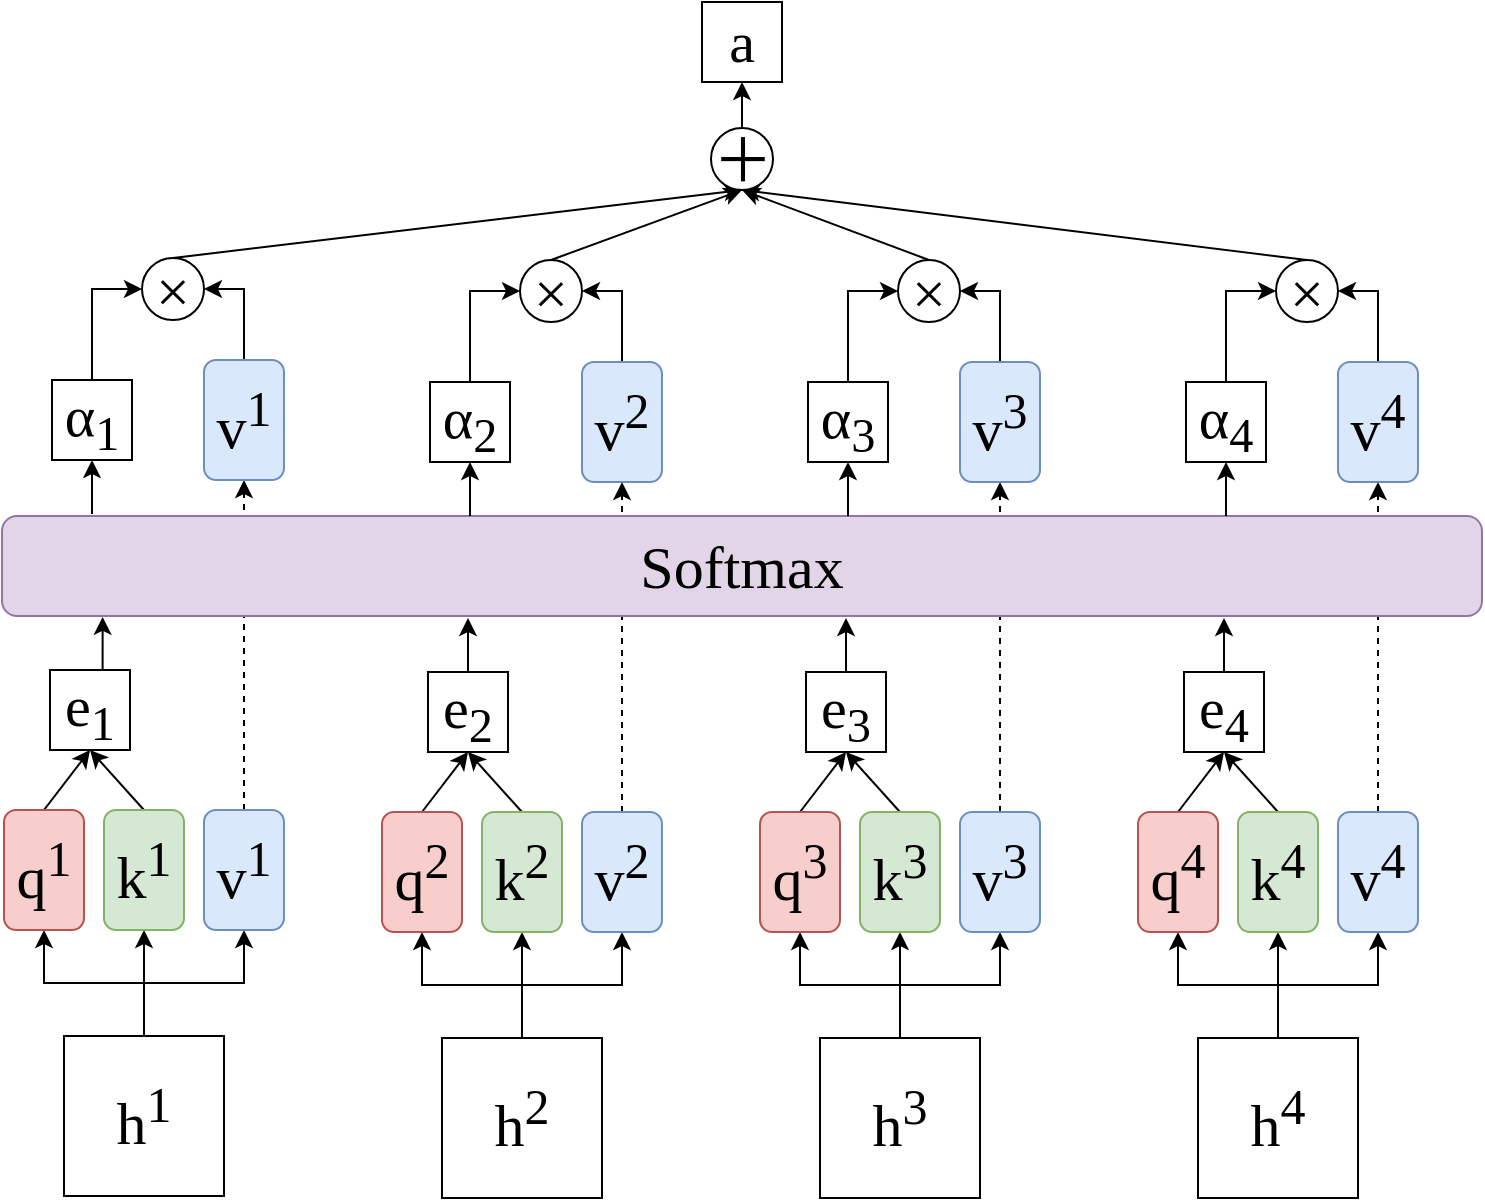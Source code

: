<mxfile version="21.2.9" type="github">
  <diagram name="注意力机制结构图" id="oS4Mo0C8fQ5ceyze22jR">
    <mxGraphModel dx="888" dy="3790" grid="1" gridSize="10" guides="1" tooltips="1" connect="1" arrows="1" fold="1" page="1" pageScale="1" pageWidth="1654" pageHeight="2336" math="0" shadow="0">
      <root>
        <mxCell id="0" />
        <mxCell id="1" parent="0" />
        <mxCell id="vMcsBfLrYza9z5Sdprtl-98" style="edgeStyle=orthogonalEdgeStyle;rounded=0;orthogonalLoop=1;jettySize=auto;html=1;exitX=0;exitY=0.5;exitDx=0;exitDy=0;entryX=1;entryY=0.5;entryDx=0;entryDy=0;dashed=1;" edge="1" parent="1" source="vMcsBfLrYza9z5Sdprtl-79" target="vMcsBfLrYza9z5Sdprtl-84">
          <mxGeometry relative="1" as="geometry" />
        </mxCell>
        <mxCell id="vMcsBfLrYza9z5Sdprtl-97" style="edgeStyle=orthogonalEdgeStyle;rounded=0;orthogonalLoop=1;jettySize=auto;html=1;exitX=0;exitY=0.5;exitDx=0;exitDy=0;entryX=1;entryY=0.5;entryDx=0;entryDy=0;dashed=1;" edge="1" parent="1" source="vMcsBfLrYza9z5Sdprtl-62" target="vMcsBfLrYza9z5Sdprtl-67">
          <mxGeometry relative="1" as="geometry" />
        </mxCell>
        <mxCell id="vMcsBfLrYza9z5Sdprtl-96" style="edgeStyle=orthogonalEdgeStyle;rounded=0;orthogonalLoop=1;jettySize=auto;html=1;exitX=0;exitY=0.5;exitDx=0;exitDy=0;entryX=1;entryY=0.5;entryDx=0;entryDy=0;dashed=1;" edge="1" parent="1" source="vMcsBfLrYza9z5Sdprtl-45" target="vMcsBfLrYza9z5Sdprtl-50">
          <mxGeometry relative="1" as="geometry" />
        </mxCell>
        <mxCell id="vMcsBfLrYza9z5Sdprtl-18" style="edgeStyle=orthogonalEdgeStyle;rounded=0;orthogonalLoop=1;jettySize=auto;html=1;exitX=0.5;exitY=0;exitDx=0;exitDy=0;entryX=1;entryY=0.5;entryDx=0;entryDy=0;" edge="1" parent="1" source="vMcsBfLrYza9z5Sdprtl-1" target="vMcsBfLrYza9z5Sdprtl-5">
          <mxGeometry relative="1" as="geometry" />
        </mxCell>
        <mxCell id="vMcsBfLrYza9z5Sdprtl-19" style="edgeStyle=orthogonalEdgeStyle;rounded=0;orthogonalLoop=1;jettySize=auto;html=1;exitX=0.5;exitY=0;exitDx=0;exitDy=0;entryX=1;entryY=0.5;entryDx=0;entryDy=0;" edge="1" parent="1" source="vMcsBfLrYza9z5Sdprtl-1" target="vMcsBfLrYza9z5Sdprtl-7">
          <mxGeometry relative="1" as="geometry" />
        </mxCell>
        <mxCell id="vMcsBfLrYza9z5Sdprtl-20" style="edgeStyle=orthogonalEdgeStyle;rounded=0;orthogonalLoop=1;jettySize=auto;html=1;exitX=0.5;exitY=0;exitDx=0;exitDy=0;entryX=1;entryY=0.5;entryDx=0;entryDy=0;" edge="1" parent="1" source="vMcsBfLrYza9z5Sdprtl-1" target="vMcsBfLrYza9z5Sdprtl-8">
          <mxGeometry relative="1" as="geometry" />
        </mxCell>
        <mxCell id="vMcsBfLrYza9z5Sdprtl-1" value="&lt;font style=&quot;font-size: 30px;&quot; face=&quot;Times New Roman&quot;&gt;h&lt;sup&gt;1&lt;/sup&gt;&lt;/font&gt;" style="whiteSpace=wrap;html=1;aspect=fixed;" vertex="1" parent="1">
          <mxGeometry x="91" y="328" width="80" height="80" as="geometry" />
        </mxCell>
        <mxCell id="vMcsBfLrYza9z5Sdprtl-23" style="rounded=0;orthogonalLoop=1;jettySize=auto;html=1;exitX=0;exitY=0.5;exitDx=0;exitDy=0;entryX=0.5;entryY=1;entryDx=0;entryDy=0;" edge="1" parent="1" source="vMcsBfLrYza9z5Sdprtl-5" target="vMcsBfLrYza9z5Sdprtl-28">
          <mxGeometry relative="1" as="geometry">
            <mxPoint x="104" y="185" as="targetPoint" />
          </mxGeometry>
        </mxCell>
        <mxCell id="vMcsBfLrYza9z5Sdprtl-5" value="&lt;font style=&quot;font-size: 30px;&quot; face=&quot;Times New Roman&quot;&gt;q&lt;sup&gt;1&lt;/sup&gt;&lt;/font&gt;" style="rounded=1;whiteSpace=wrap;html=1;direction=south;fillColor=#f8cecc;strokeColor=#b85450;" vertex="1" parent="1">
          <mxGeometry x="61" y="215" width="40" height="60" as="geometry" />
        </mxCell>
        <mxCell id="vMcsBfLrYza9z5Sdprtl-24" style="rounded=0;orthogonalLoop=1;jettySize=auto;html=1;exitX=0;exitY=0.5;exitDx=0;exitDy=0;entryX=0.5;entryY=1;entryDx=0;entryDy=0;" edge="1" parent="1" source="vMcsBfLrYza9z5Sdprtl-7" target="vMcsBfLrYza9z5Sdprtl-28">
          <mxGeometry relative="1" as="geometry">
            <mxPoint x="104" y="185" as="targetPoint" />
          </mxGeometry>
        </mxCell>
        <mxCell id="vMcsBfLrYza9z5Sdprtl-7" value="&lt;font style=&quot;font-size: 30px;&quot; face=&quot;Times New Roman&quot;&gt;k&lt;sup&gt;1&lt;/sup&gt;&lt;/font&gt;" style="rounded=1;whiteSpace=wrap;html=1;direction=south;fillColor=#d5e8d4;strokeColor=#82b366;" vertex="1" parent="1">
          <mxGeometry x="111" y="215" width="40" height="60" as="geometry" />
        </mxCell>
        <mxCell id="vMcsBfLrYza9z5Sdprtl-95" style="edgeStyle=orthogonalEdgeStyle;rounded=0;orthogonalLoop=1;jettySize=auto;html=1;exitX=0;exitY=0.5;exitDx=0;exitDy=0;entryX=1;entryY=0.5;entryDx=0;entryDy=0;dashed=1;" edge="1" parent="1" source="vMcsBfLrYza9z5Sdprtl-8" target="vMcsBfLrYza9z5Sdprtl-31">
          <mxGeometry relative="1" as="geometry" />
        </mxCell>
        <mxCell id="vMcsBfLrYza9z5Sdprtl-8" value="&lt;font style=&quot;font-size: 30px;&quot; face=&quot;Times New Roman&quot;&gt;v&lt;sup&gt;1&lt;/sup&gt;&lt;/font&gt;" style="rounded=1;whiteSpace=wrap;html=1;direction=south;fillColor=#dae8fc;strokeColor=#6c8ebf;" vertex="1" parent="1">
          <mxGeometry x="161" y="215" width="40" height="60" as="geometry" />
        </mxCell>
        <mxCell id="vMcsBfLrYza9z5Sdprtl-89" style="rounded=0;orthogonalLoop=1;jettySize=auto;html=1;exitX=0.5;exitY=0;exitDx=0;exitDy=0;entryX=0.5;entryY=1;entryDx=0;entryDy=0;" edge="1" parent="1" source="vMcsBfLrYza9z5Sdprtl-27" target="vMcsBfLrYza9z5Sdprtl-88">
          <mxGeometry relative="1" as="geometry" />
        </mxCell>
        <mxCell id="vMcsBfLrYza9z5Sdprtl-27" value="&lt;font style=&quot;font-size: 30px;&quot; face=&quot;Times New Roman&quot;&gt;×&lt;/font&gt;" style="ellipse;whiteSpace=wrap;html=1;aspect=fixed;" vertex="1" parent="1">
          <mxGeometry x="130" y="-61" width="31" height="31" as="geometry" />
        </mxCell>
        <mxCell id="vMcsBfLrYza9z5Sdprtl-33" style="edgeStyle=orthogonalEdgeStyle;rounded=0;orthogonalLoop=1;jettySize=auto;html=1;exitX=0.5;exitY=0;exitDx=0;exitDy=0;entryX=0.068;entryY=1.009;entryDx=0;entryDy=0;entryPerimeter=0;" edge="1" parent="1" source="vMcsBfLrYza9z5Sdprtl-28" target="vMcsBfLrYza9z5Sdprtl-29">
          <mxGeometry relative="1" as="geometry" />
        </mxCell>
        <mxCell id="vMcsBfLrYza9z5Sdprtl-28" value="&lt;font face=&quot;Times New Roman&quot;&gt;&lt;span style=&quot;font-size: 29px;&quot;&gt;e&lt;sub&gt;1&lt;/sub&gt;&lt;/span&gt;&lt;/font&gt;" style="whiteSpace=wrap;html=1;aspect=fixed;" vertex="1" parent="1">
          <mxGeometry x="84" y="145" width="40" height="40" as="geometry" />
        </mxCell>
        <mxCell id="vMcsBfLrYza9z5Sdprtl-29" value="&lt;font style=&quot;font-size: 30px;&quot; face=&quot;Times New Roman&quot;&gt;Softmax&lt;/font&gt;" style="rounded=1;whiteSpace=wrap;html=1;fillColor=#e1d5e7;strokeColor=#9673a6;" vertex="1" parent="1">
          <mxGeometry x="60" y="68" width="740" height="50" as="geometry" />
        </mxCell>
        <mxCell id="vMcsBfLrYza9z5Sdprtl-35" style="edgeStyle=orthogonalEdgeStyle;rounded=0;orthogonalLoop=1;jettySize=auto;html=1;exitX=0;exitY=0.5;exitDx=0;exitDy=0;entryX=1;entryY=0.5;entryDx=0;entryDy=0;" edge="1" parent="1" source="vMcsBfLrYza9z5Sdprtl-31" target="vMcsBfLrYza9z5Sdprtl-27">
          <mxGeometry relative="1" as="geometry" />
        </mxCell>
        <mxCell id="vMcsBfLrYza9z5Sdprtl-31" value="&lt;font style=&quot;font-size: 30px;&quot; face=&quot;Times New Roman&quot;&gt;v&lt;sup&gt;1&lt;/sup&gt;&lt;/font&gt;" style="rounded=1;whiteSpace=wrap;html=1;direction=south;fillColor=#dae8fc;strokeColor=#6c8ebf;" vertex="1" parent="1">
          <mxGeometry x="161" y="-10" width="40" height="60" as="geometry" />
        </mxCell>
        <mxCell id="vMcsBfLrYza9z5Sdprtl-34" style="edgeStyle=orthogonalEdgeStyle;rounded=0;orthogonalLoop=1;jettySize=auto;html=1;exitX=0.5;exitY=0;exitDx=0;exitDy=0;entryX=0;entryY=0.5;entryDx=0;entryDy=0;" edge="1" parent="1" source="vMcsBfLrYza9z5Sdprtl-32" target="vMcsBfLrYza9z5Sdprtl-27">
          <mxGeometry relative="1" as="geometry" />
        </mxCell>
        <mxCell id="vMcsBfLrYza9z5Sdprtl-32" value="&lt;font face=&quot;Times New Roman&quot;&gt;&lt;span style=&quot;font-size: 29px;&quot;&gt;α&lt;sub&gt;1&lt;/sub&gt;&lt;/span&gt;&lt;/font&gt;" style="whiteSpace=wrap;html=1;aspect=fixed;" vertex="1" parent="1">
          <mxGeometry x="85" width="40" height="40" as="geometry" />
        </mxCell>
        <mxCell id="vMcsBfLrYza9z5Sdprtl-36" style="edgeStyle=orthogonalEdgeStyle;rounded=0;orthogonalLoop=1;jettySize=auto;html=1;exitX=0.5;exitY=0;exitDx=0;exitDy=0;entryX=0.5;entryY=1;entryDx=0;entryDy=0;" edge="1" parent="1" target="vMcsBfLrYza9z5Sdprtl-32">
          <mxGeometry relative="1" as="geometry">
            <mxPoint x="105" y="67" as="sourcePoint" />
            <mxPoint x="104" y="37" as="targetPoint" />
          </mxGeometry>
        </mxCell>
        <mxCell id="vMcsBfLrYza9z5Sdprtl-37" style="edgeStyle=orthogonalEdgeStyle;rounded=0;orthogonalLoop=1;jettySize=auto;html=1;exitX=0.5;exitY=0;exitDx=0;exitDy=0;entryX=1;entryY=0.5;entryDx=0;entryDy=0;" edge="1" parent="1" source="vMcsBfLrYza9z5Sdprtl-40" target="vMcsBfLrYza9z5Sdprtl-42">
          <mxGeometry relative="1" as="geometry" />
        </mxCell>
        <mxCell id="vMcsBfLrYza9z5Sdprtl-38" style="edgeStyle=orthogonalEdgeStyle;rounded=0;orthogonalLoop=1;jettySize=auto;html=1;exitX=0.5;exitY=0;exitDx=0;exitDy=0;entryX=1;entryY=0.5;entryDx=0;entryDy=0;" edge="1" parent="1" source="vMcsBfLrYza9z5Sdprtl-40" target="vMcsBfLrYza9z5Sdprtl-44">
          <mxGeometry relative="1" as="geometry" />
        </mxCell>
        <mxCell id="vMcsBfLrYza9z5Sdprtl-39" style="edgeStyle=orthogonalEdgeStyle;rounded=0;orthogonalLoop=1;jettySize=auto;html=1;exitX=0.5;exitY=0;exitDx=0;exitDy=0;entryX=1;entryY=0.5;entryDx=0;entryDy=0;" edge="1" parent="1" source="vMcsBfLrYza9z5Sdprtl-40" target="vMcsBfLrYza9z5Sdprtl-45">
          <mxGeometry relative="1" as="geometry" />
        </mxCell>
        <mxCell id="vMcsBfLrYza9z5Sdprtl-40" value="&lt;font style=&quot;font-size: 30px;&quot; face=&quot;Times New Roman&quot;&gt;h&lt;sup&gt;2&lt;/sup&gt;&lt;/font&gt;" style="whiteSpace=wrap;html=1;aspect=fixed;" vertex="1" parent="1">
          <mxGeometry x="280" y="329" width="80" height="80" as="geometry" />
        </mxCell>
        <mxCell id="vMcsBfLrYza9z5Sdprtl-41" style="rounded=0;orthogonalLoop=1;jettySize=auto;html=1;exitX=0;exitY=0.5;exitDx=0;exitDy=0;entryX=0.5;entryY=1;entryDx=0;entryDy=0;" edge="1" parent="1" source="vMcsBfLrYza9z5Sdprtl-42" target="vMcsBfLrYza9z5Sdprtl-48">
          <mxGeometry relative="1" as="geometry">
            <mxPoint x="293" y="186" as="targetPoint" />
          </mxGeometry>
        </mxCell>
        <mxCell id="vMcsBfLrYza9z5Sdprtl-42" value="&lt;font style=&quot;font-size: 30px;&quot; face=&quot;Times New Roman&quot;&gt;q&lt;sup&gt;2&lt;/sup&gt;&lt;/font&gt;" style="rounded=1;whiteSpace=wrap;html=1;direction=south;fillColor=#f8cecc;strokeColor=#b85450;" vertex="1" parent="1">
          <mxGeometry x="250" y="216" width="40" height="60" as="geometry" />
        </mxCell>
        <mxCell id="vMcsBfLrYza9z5Sdprtl-43" style="rounded=0;orthogonalLoop=1;jettySize=auto;html=1;exitX=0;exitY=0.5;exitDx=0;exitDy=0;entryX=0.5;entryY=1;entryDx=0;entryDy=0;" edge="1" parent="1" source="vMcsBfLrYza9z5Sdprtl-44" target="vMcsBfLrYza9z5Sdprtl-48">
          <mxGeometry relative="1" as="geometry">
            <mxPoint x="293" y="186" as="targetPoint" />
          </mxGeometry>
        </mxCell>
        <mxCell id="vMcsBfLrYza9z5Sdprtl-44" value="&lt;font style=&quot;font-size: 30px;&quot; face=&quot;Times New Roman&quot;&gt;k&lt;sup&gt;2&lt;/sup&gt;&lt;/font&gt;" style="rounded=1;whiteSpace=wrap;html=1;direction=south;fillColor=#d5e8d4;strokeColor=#82b366;" vertex="1" parent="1">
          <mxGeometry x="300" y="216" width="40" height="60" as="geometry" />
        </mxCell>
        <mxCell id="vMcsBfLrYza9z5Sdprtl-45" value="&lt;font style=&quot;font-size: 30px;&quot; face=&quot;Times New Roman&quot;&gt;v&lt;sup&gt;2&lt;/sup&gt;&lt;/font&gt;" style="rounded=1;whiteSpace=wrap;html=1;direction=south;fillColor=#dae8fc;strokeColor=#6c8ebf;" vertex="1" parent="1">
          <mxGeometry x="350" y="216" width="40" height="60" as="geometry" />
        </mxCell>
        <mxCell id="vMcsBfLrYza9z5Sdprtl-90" style="rounded=0;orthogonalLoop=1;jettySize=auto;html=1;exitX=0.5;exitY=0;exitDx=0;exitDy=0;entryX=0.5;entryY=1;entryDx=0;entryDy=0;" edge="1" parent="1" source="vMcsBfLrYza9z5Sdprtl-46" target="vMcsBfLrYza9z5Sdprtl-88">
          <mxGeometry relative="1" as="geometry" />
        </mxCell>
        <mxCell id="vMcsBfLrYza9z5Sdprtl-46" value="&lt;font style=&quot;font-size: 30px;&quot; face=&quot;Times New Roman&quot;&gt;×&lt;/font&gt;" style="ellipse;whiteSpace=wrap;html=1;aspect=fixed;" vertex="1" parent="1">
          <mxGeometry x="319" y="-60" width="31" height="31" as="geometry" />
        </mxCell>
        <mxCell id="vMcsBfLrYza9z5Sdprtl-47" style="edgeStyle=orthogonalEdgeStyle;rounded=0;orthogonalLoop=1;jettySize=auto;html=1;exitX=0.5;exitY=0;exitDx=0;exitDy=0;entryX=0.068;entryY=1.009;entryDx=0;entryDy=0;entryPerimeter=0;" edge="1" parent="1" source="vMcsBfLrYza9z5Sdprtl-48">
          <mxGeometry relative="1" as="geometry">
            <mxPoint x="293" y="119" as="targetPoint" />
          </mxGeometry>
        </mxCell>
        <mxCell id="vMcsBfLrYza9z5Sdprtl-48" value="&lt;font face=&quot;Times New Roman&quot;&gt;&lt;span style=&quot;font-size: 29px;&quot;&gt;e&lt;sub&gt;2&lt;/sub&gt;&lt;/span&gt;&lt;/font&gt;" style="whiteSpace=wrap;html=1;aspect=fixed;" vertex="1" parent="1">
          <mxGeometry x="273" y="146" width="40" height="40" as="geometry" />
        </mxCell>
        <mxCell id="vMcsBfLrYza9z5Sdprtl-49" style="edgeStyle=orthogonalEdgeStyle;rounded=0;orthogonalLoop=1;jettySize=auto;html=1;exitX=0;exitY=0.5;exitDx=0;exitDy=0;entryX=1;entryY=0.5;entryDx=0;entryDy=0;" edge="1" parent="1" source="vMcsBfLrYza9z5Sdprtl-50" target="vMcsBfLrYza9z5Sdprtl-46">
          <mxGeometry relative="1" as="geometry" />
        </mxCell>
        <mxCell id="vMcsBfLrYza9z5Sdprtl-50" value="&lt;font style=&quot;font-size: 30px;&quot; face=&quot;Times New Roman&quot;&gt;v&lt;sup&gt;2&lt;/sup&gt;&lt;/font&gt;" style="rounded=1;whiteSpace=wrap;html=1;direction=south;fillColor=#dae8fc;strokeColor=#6c8ebf;" vertex="1" parent="1">
          <mxGeometry x="350" y="-9" width="40" height="60" as="geometry" />
        </mxCell>
        <mxCell id="vMcsBfLrYza9z5Sdprtl-51" style="edgeStyle=orthogonalEdgeStyle;rounded=0;orthogonalLoop=1;jettySize=auto;html=1;exitX=0.5;exitY=0;exitDx=0;exitDy=0;entryX=0;entryY=0.5;entryDx=0;entryDy=0;" edge="1" parent="1" source="vMcsBfLrYza9z5Sdprtl-52" target="vMcsBfLrYza9z5Sdprtl-46">
          <mxGeometry relative="1" as="geometry" />
        </mxCell>
        <mxCell id="vMcsBfLrYza9z5Sdprtl-52" value="&lt;font face=&quot;Times New Roman&quot;&gt;&lt;span style=&quot;font-size: 29px;&quot;&gt;α&lt;sub&gt;2&lt;/sub&gt;&lt;/span&gt;&lt;/font&gt;" style="whiteSpace=wrap;html=1;aspect=fixed;" vertex="1" parent="1">
          <mxGeometry x="274" y="1" width="40" height="40" as="geometry" />
        </mxCell>
        <mxCell id="vMcsBfLrYza9z5Sdprtl-53" style="edgeStyle=orthogonalEdgeStyle;rounded=0;orthogonalLoop=1;jettySize=auto;html=1;exitX=0.5;exitY=0;exitDx=0;exitDy=0;entryX=0.5;entryY=1;entryDx=0;entryDy=0;" edge="1" parent="1" target="vMcsBfLrYza9z5Sdprtl-52">
          <mxGeometry relative="1" as="geometry">
            <mxPoint x="294" y="68" as="sourcePoint" />
            <mxPoint x="293" y="38" as="targetPoint" />
          </mxGeometry>
        </mxCell>
        <mxCell id="vMcsBfLrYza9z5Sdprtl-54" style="edgeStyle=orthogonalEdgeStyle;rounded=0;orthogonalLoop=1;jettySize=auto;html=1;exitX=0.5;exitY=0;exitDx=0;exitDy=0;entryX=1;entryY=0.5;entryDx=0;entryDy=0;" edge="1" parent="1" source="vMcsBfLrYza9z5Sdprtl-57" target="vMcsBfLrYza9z5Sdprtl-59">
          <mxGeometry relative="1" as="geometry" />
        </mxCell>
        <mxCell id="vMcsBfLrYza9z5Sdprtl-55" style="edgeStyle=orthogonalEdgeStyle;rounded=0;orthogonalLoop=1;jettySize=auto;html=1;exitX=0.5;exitY=0;exitDx=0;exitDy=0;entryX=1;entryY=0.5;entryDx=0;entryDy=0;" edge="1" parent="1" source="vMcsBfLrYza9z5Sdprtl-57" target="vMcsBfLrYza9z5Sdprtl-61">
          <mxGeometry relative="1" as="geometry" />
        </mxCell>
        <mxCell id="vMcsBfLrYza9z5Sdprtl-56" style="edgeStyle=orthogonalEdgeStyle;rounded=0;orthogonalLoop=1;jettySize=auto;html=1;exitX=0.5;exitY=0;exitDx=0;exitDy=0;entryX=1;entryY=0.5;entryDx=0;entryDy=0;" edge="1" parent="1" source="vMcsBfLrYza9z5Sdprtl-57" target="vMcsBfLrYza9z5Sdprtl-62">
          <mxGeometry relative="1" as="geometry" />
        </mxCell>
        <mxCell id="vMcsBfLrYza9z5Sdprtl-57" value="&lt;font style=&quot;font-size: 30px;&quot; face=&quot;Times New Roman&quot;&gt;h&lt;sup&gt;3&lt;/sup&gt;&lt;/font&gt;" style="whiteSpace=wrap;html=1;aspect=fixed;" vertex="1" parent="1">
          <mxGeometry x="469" y="329" width="80" height="80" as="geometry" />
        </mxCell>
        <mxCell id="vMcsBfLrYza9z5Sdprtl-58" style="rounded=0;orthogonalLoop=1;jettySize=auto;html=1;exitX=0;exitY=0.5;exitDx=0;exitDy=0;entryX=0.5;entryY=1;entryDx=0;entryDy=0;" edge="1" parent="1" source="vMcsBfLrYza9z5Sdprtl-59" target="vMcsBfLrYza9z5Sdprtl-65">
          <mxGeometry relative="1" as="geometry">
            <mxPoint x="482" y="186" as="targetPoint" />
          </mxGeometry>
        </mxCell>
        <mxCell id="vMcsBfLrYza9z5Sdprtl-59" value="&lt;font style=&quot;font-size: 30px;&quot; face=&quot;Times New Roman&quot;&gt;q&lt;sup&gt;3&lt;/sup&gt;&lt;/font&gt;" style="rounded=1;whiteSpace=wrap;html=1;direction=south;fillColor=#f8cecc;strokeColor=#b85450;" vertex="1" parent="1">
          <mxGeometry x="439" y="216" width="40" height="60" as="geometry" />
        </mxCell>
        <mxCell id="vMcsBfLrYza9z5Sdprtl-60" style="rounded=0;orthogonalLoop=1;jettySize=auto;html=1;exitX=0;exitY=0.5;exitDx=0;exitDy=0;entryX=0.5;entryY=1;entryDx=0;entryDy=0;" edge="1" parent="1" source="vMcsBfLrYza9z5Sdprtl-61" target="vMcsBfLrYza9z5Sdprtl-65">
          <mxGeometry relative="1" as="geometry">
            <mxPoint x="482" y="186" as="targetPoint" />
          </mxGeometry>
        </mxCell>
        <mxCell id="vMcsBfLrYza9z5Sdprtl-61" value="&lt;font style=&quot;font-size: 30px;&quot; face=&quot;Times New Roman&quot;&gt;k&lt;sup&gt;3&lt;/sup&gt;&lt;/font&gt;" style="rounded=1;whiteSpace=wrap;html=1;direction=south;fillColor=#d5e8d4;strokeColor=#82b366;" vertex="1" parent="1">
          <mxGeometry x="489" y="216" width="40" height="60" as="geometry" />
        </mxCell>
        <mxCell id="vMcsBfLrYza9z5Sdprtl-62" value="&lt;font style=&quot;font-size: 30px;&quot; face=&quot;Times New Roman&quot;&gt;v&lt;sup&gt;3&lt;/sup&gt;&lt;/font&gt;" style="rounded=1;whiteSpace=wrap;html=1;direction=south;fillColor=#dae8fc;strokeColor=#6c8ebf;" vertex="1" parent="1">
          <mxGeometry x="539" y="216" width="40" height="60" as="geometry" />
        </mxCell>
        <mxCell id="vMcsBfLrYza9z5Sdprtl-91" style="rounded=0;orthogonalLoop=1;jettySize=auto;html=1;exitX=0.5;exitY=0;exitDx=0;exitDy=0;entryX=0.5;entryY=1;entryDx=0;entryDy=0;" edge="1" parent="1" source="vMcsBfLrYza9z5Sdprtl-63" target="vMcsBfLrYza9z5Sdprtl-88">
          <mxGeometry relative="1" as="geometry" />
        </mxCell>
        <mxCell id="vMcsBfLrYza9z5Sdprtl-63" value="&lt;font style=&quot;font-size: 30px;&quot; face=&quot;Times New Roman&quot;&gt;×&lt;/font&gt;" style="ellipse;whiteSpace=wrap;html=1;aspect=fixed;" vertex="1" parent="1">
          <mxGeometry x="508" y="-60" width="31" height="31" as="geometry" />
        </mxCell>
        <mxCell id="vMcsBfLrYza9z5Sdprtl-64" style="edgeStyle=orthogonalEdgeStyle;rounded=0;orthogonalLoop=1;jettySize=auto;html=1;exitX=0.5;exitY=0;exitDx=0;exitDy=0;entryX=0.068;entryY=1.009;entryDx=0;entryDy=0;entryPerimeter=0;" edge="1" parent="1" source="vMcsBfLrYza9z5Sdprtl-65">
          <mxGeometry relative="1" as="geometry">
            <mxPoint x="482" y="119" as="targetPoint" />
          </mxGeometry>
        </mxCell>
        <mxCell id="vMcsBfLrYza9z5Sdprtl-65" value="&lt;font face=&quot;Times New Roman&quot;&gt;&lt;span style=&quot;font-size: 29px;&quot;&gt;e&lt;sub&gt;3&lt;/sub&gt;&lt;/span&gt;&lt;/font&gt;" style="whiteSpace=wrap;html=1;aspect=fixed;" vertex="1" parent="1">
          <mxGeometry x="462" y="146" width="40" height="40" as="geometry" />
        </mxCell>
        <mxCell id="vMcsBfLrYza9z5Sdprtl-66" style="edgeStyle=orthogonalEdgeStyle;rounded=0;orthogonalLoop=1;jettySize=auto;html=1;exitX=0;exitY=0.5;exitDx=0;exitDy=0;entryX=1;entryY=0.5;entryDx=0;entryDy=0;" edge="1" parent="1" source="vMcsBfLrYza9z5Sdprtl-67" target="vMcsBfLrYza9z5Sdprtl-63">
          <mxGeometry relative="1" as="geometry" />
        </mxCell>
        <mxCell id="vMcsBfLrYza9z5Sdprtl-67" value="&lt;font style=&quot;font-size: 30px;&quot; face=&quot;Times New Roman&quot;&gt;v&lt;sup&gt;3&lt;/sup&gt;&lt;/font&gt;" style="rounded=1;whiteSpace=wrap;html=1;direction=south;fillColor=#dae8fc;strokeColor=#6c8ebf;" vertex="1" parent="1">
          <mxGeometry x="539" y="-9" width="40" height="60" as="geometry" />
        </mxCell>
        <mxCell id="vMcsBfLrYza9z5Sdprtl-68" style="edgeStyle=orthogonalEdgeStyle;rounded=0;orthogonalLoop=1;jettySize=auto;html=1;exitX=0.5;exitY=0;exitDx=0;exitDy=0;entryX=0;entryY=0.5;entryDx=0;entryDy=0;" edge="1" parent="1" source="vMcsBfLrYza9z5Sdprtl-69" target="vMcsBfLrYza9z5Sdprtl-63">
          <mxGeometry relative="1" as="geometry" />
        </mxCell>
        <mxCell id="vMcsBfLrYza9z5Sdprtl-69" value="&lt;font face=&quot;Times New Roman&quot;&gt;&lt;span style=&quot;font-size: 29px;&quot;&gt;α&lt;sub&gt;3&lt;/sub&gt;&lt;/span&gt;&lt;/font&gt;" style="whiteSpace=wrap;html=1;aspect=fixed;" vertex="1" parent="1">
          <mxGeometry x="463" y="1" width="40" height="40" as="geometry" />
        </mxCell>
        <mxCell id="vMcsBfLrYza9z5Sdprtl-70" style="edgeStyle=orthogonalEdgeStyle;rounded=0;orthogonalLoop=1;jettySize=auto;html=1;exitX=0.5;exitY=0;exitDx=0;exitDy=0;entryX=0.5;entryY=1;entryDx=0;entryDy=0;" edge="1" parent="1" target="vMcsBfLrYza9z5Sdprtl-69">
          <mxGeometry relative="1" as="geometry">
            <mxPoint x="483" y="68" as="sourcePoint" />
            <mxPoint x="482" y="38" as="targetPoint" />
          </mxGeometry>
        </mxCell>
        <mxCell id="vMcsBfLrYza9z5Sdprtl-71" style="edgeStyle=orthogonalEdgeStyle;rounded=0;orthogonalLoop=1;jettySize=auto;html=1;exitX=0.5;exitY=0;exitDx=0;exitDy=0;entryX=1;entryY=0.5;entryDx=0;entryDy=0;" edge="1" parent="1" source="vMcsBfLrYza9z5Sdprtl-74" target="vMcsBfLrYza9z5Sdprtl-76">
          <mxGeometry relative="1" as="geometry" />
        </mxCell>
        <mxCell id="vMcsBfLrYza9z5Sdprtl-72" style="edgeStyle=orthogonalEdgeStyle;rounded=0;orthogonalLoop=1;jettySize=auto;html=1;exitX=0.5;exitY=0;exitDx=0;exitDy=0;entryX=1;entryY=0.5;entryDx=0;entryDy=0;" edge="1" parent="1" source="vMcsBfLrYza9z5Sdprtl-74" target="vMcsBfLrYza9z5Sdprtl-78">
          <mxGeometry relative="1" as="geometry" />
        </mxCell>
        <mxCell id="vMcsBfLrYza9z5Sdprtl-73" style="edgeStyle=orthogonalEdgeStyle;rounded=0;orthogonalLoop=1;jettySize=auto;html=1;exitX=0.5;exitY=0;exitDx=0;exitDy=0;entryX=1;entryY=0.5;entryDx=0;entryDy=0;" edge="1" parent="1" source="vMcsBfLrYza9z5Sdprtl-74" target="vMcsBfLrYza9z5Sdprtl-79">
          <mxGeometry relative="1" as="geometry" />
        </mxCell>
        <mxCell id="vMcsBfLrYza9z5Sdprtl-74" value="&lt;font style=&quot;font-size: 30px;&quot; face=&quot;Times New Roman&quot;&gt;h&lt;sup&gt;4&lt;/sup&gt;&lt;/font&gt;" style="whiteSpace=wrap;html=1;aspect=fixed;" vertex="1" parent="1">
          <mxGeometry x="658" y="329" width="80" height="80" as="geometry" />
        </mxCell>
        <mxCell id="vMcsBfLrYza9z5Sdprtl-75" style="rounded=0;orthogonalLoop=1;jettySize=auto;html=1;exitX=0;exitY=0.5;exitDx=0;exitDy=0;entryX=0.5;entryY=1;entryDx=0;entryDy=0;" edge="1" parent="1" source="vMcsBfLrYza9z5Sdprtl-76" target="vMcsBfLrYza9z5Sdprtl-82">
          <mxGeometry relative="1" as="geometry">
            <mxPoint x="671" y="186" as="targetPoint" />
          </mxGeometry>
        </mxCell>
        <mxCell id="vMcsBfLrYza9z5Sdprtl-76" value="&lt;font style=&quot;font-size: 30px;&quot; face=&quot;Times New Roman&quot;&gt;q&lt;sup&gt;4&lt;/sup&gt;&lt;/font&gt;" style="rounded=1;whiteSpace=wrap;html=1;direction=south;fillColor=#f8cecc;strokeColor=#b85450;" vertex="1" parent="1">
          <mxGeometry x="628" y="216" width="40" height="60" as="geometry" />
        </mxCell>
        <mxCell id="vMcsBfLrYza9z5Sdprtl-77" style="rounded=0;orthogonalLoop=1;jettySize=auto;html=1;exitX=0;exitY=0.5;exitDx=0;exitDy=0;entryX=0.5;entryY=1;entryDx=0;entryDy=0;" edge="1" parent="1" source="vMcsBfLrYza9z5Sdprtl-78" target="vMcsBfLrYza9z5Sdprtl-82">
          <mxGeometry relative="1" as="geometry">
            <mxPoint x="671" y="186" as="targetPoint" />
          </mxGeometry>
        </mxCell>
        <mxCell id="vMcsBfLrYza9z5Sdprtl-78" value="&lt;font style=&quot;font-size: 30px;&quot; face=&quot;Times New Roman&quot;&gt;k&lt;sup&gt;4&lt;/sup&gt;&lt;/font&gt;" style="rounded=1;whiteSpace=wrap;html=1;direction=south;fillColor=#d5e8d4;strokeColor=#82b366;" vertex="1" parent="1">
          <mxGeometry x="678" y="216" width="40" height="60" as="geometry" />
        </mxCell>
        <mxCell id="vMcsBfLrYza9z5Sdprtl-79" value="&lt;font style=&quot;font-size: 30px;&quot; face=&quot;Times New Roman&quot;&gt;v&lt;sup&gt;4&lt;/sup&gt;&lt;/font&gt;" style="rounded=1;whiteSpace=wrap;html=1;direction=south;fillColor=#dae8fc;strokeColor=#6c8ebf;" vertex="1" parent="1">
          <mxGeometry x="728" y="216" width="40" height="60" as="geometry" />
        </mxCell>
        <mxCell id="vMcsBfLrYza9z5Sdprtl-92" style="rounded=0;orthogonalLoop=1;jettySize=auto;html=1;exitX=0.5;exitY=0;exitDx=0;exitDy=0;entryX=0.5;entryY=1;entryDx=0;entryDy=0;" edge="1" parent="1" source="vMcsBfLrYza9z5Sdprtl-80" target="vMcsBfLrYza9z5Sdprtl-88">
          <mxGeometry relative="1" as="geometry">
            <mxPoint x="430" y="-151" as="targetPoint" />
          </mxGeometry>
        </mxCell>
        <mxCell id="vMcsBfLrYza9z5Sdprtl-80" value="&lt;font style=&quot;font-size: 30px;&quot; face=&quot;Times New Roman&quot;&gt;×&lt;/font&gt;" style="ellipse;whiteSpace=wrap;html=1;aspect=fixed;" vertex="1" parent="1">
          <mxGeometry x="697" y="-60" width="31" height="31" as="geometry" />
        </mxCell>
        <mxCell id="vMcsBfLrYza9z5Sdprtl-81" style="edgeStyle=orthogonalEdgeStyle;rounded=0;orthogonalLoop=1;jettySize=auto;html=1;exitX=0.5;exitY=0;exitDx=0;exitDy=0;entryX=0.068;entryY=1.009;entryDx=0;entryDy=0;entryPerimeter=0;" edge="1" parent="1" source="vMcsBfLrYza9z5Sdprtl-82">
          <mxGeometry relative="1" as="geometry">
            <mxPoint x="671" y="119" as="targetPoint" />
          </mxGeometry>
        </mxCell>
        <mxCell id="vMcsBfLrYza9z5Sdprtl-82" value="&lt;font face=&quot;Times New Roman&quot;&gt;&lt;span style=&quot;font-size: 29px;&quot;&gt;e&lt;sub&gt;4&lt;/sub&gt;&lt;/span&gt;&lt;/font&gt;" style="whiteSpace=wrap;html=1;aspect=fixed;" vertex="1" parent="1">
          <mxGeometry x="651" y="146" width="40" height="40" as="geometry" />
        </mxCell>
        <mxCell id="vMcsBfLrYza9z5Sdprtl-83" style="edgeStyle=orthogonalEdgeStyle;rounded=0;orthogonalLoop=1;jettySize=auto;html=1;exitX=0;exitY=0.5;exitDx=0;exitDy=0;entryX=1;entryY=0.5;entryDx=0;entryDy=0;" edge="1" parent="1" source="vMcsBfLrYza9z5Sdprtl-84" target="vMcsBfLrYza9z5Sdprtl-80">
          <mxGeometry relative="1" as="geometry" />
        </mxCell>
        <mxCell id="vMcsBfLrYza9z5Sdprtl-84" value="&lt;font style=&quot;font-size: 30px;&quot; face=&quot;Times New Roman&quot;&gt;v&lt;sup&gt;4&lt;/sup&gt;&lt;/font&gt;" style="rounded=1;whiteSpace=wrap;html=1;direction=south;fillColor=#dae8fc;strokeColor=#6c8ebf;" vertex="1" parent="1">
          <mxGeometry x="728" y="-9" width="40" height="60" as="geometry" />
        </mxCell>
        <mxCell id="vMcsBfLrYza9z5Sdprtl-85" style="edgeStyle=orthogonalEdgeStyle;rounded=0;orthogonalLoop=1;jettySize=auto;html=1;exitX=0.5;exitY=0;exitDx=0;exitDy=0;entryX=0;entryY=0.5;entryDx=0;entryDy=0;" edge="1" parent="1" source="vMcsBfLrYza9z5Sdprtl-86" target="vMcsBfLrYza9z5Sdprtl-80">
          <mxGeometry relative="1" as="geometry" />
        </mxCell>
        <mxCell id="vMcsBfLrYza9z5Sdprtl-86" value="&lt;font face=&quot;Times New Roman&quot;&gt;&lt;span style=&quot;font-size: 29px;&quot;&gt;α&lt;sub&gt;4&lt;/sub&gt;&lt;/span&gt;&lt;/font&gt;" style="whiteSpace=wrap;html=1;aspect=fixed;" vertex="1" parent="1">
          <mxGeometry x="652" y="1" width="40" height="40" as="geometry" />
        </mxCell>
        <mxCell id="vMcsBfLrYza9z5Sdprtl-87" style="edgeStyle=orthogonalEdgeStyle;rounded=0;orthogonalLoop=1;jettySize=auto;html=1;exitX=0.5;exitY=0;exitDx=0;exitDy=0;entryX=0.5;entryY=1;entryDx=0;entryDy=0;" edge="1" parent="1" target="vMcsBfLrYza9z5Sdprtl-86">
          <mxGeometry relative="1" as="geometry">
            <mxPoint x="672" y="68" as="sourcePoint" />
            <mxPoint x="671" y="38" as="targetPoint" />
          </mxGeometry>
        </mxCell>
        <mxCell id="vMcsBfLrYza9z5Sdprtl-94" style="edgeStyle=orthogonalEdgeStyle;rounded=0;orthogonalLoop=1;jettySize=auto;html=1;exitX=0.5;exitY=0;exitDx=0;exitDy=0;entryX=0.5;entryY=1;entryDx=0;entryDy=0;" edge="1" parent="1" source="vMcsBfLrYza9z5Sdprtl-88" target="vMcsBfLrYza9z5Sdprtl-93">
          <mxGeometry relative="1" as="geometry" />
        </mxCell>
        <mxCell id="vMcsBfLrYza9z5Sdprtl-88" value="&lt;font style=&quot;font-size: 30px;&quot; face=&quot;Times New Roman&quot;&gt;＋&lt;/font&gt;" style="ellipse;whiteSpace=wrap;html=1;aspect=fixed;" vertex="1" parent="1">
          <mxGeometry x="414.5" y="-126" width="31" height="31" as="geometry" />
        </mxCell>
        <mxCell id="vMcsBfLrYza9z5Sdprtl-93" value="&lt;font face=&quot;Times New Roman&quot;&gt;&lt;span style=&quot;font-size: 29px;&quot;&gt;a&lt;/span&gt;&lt;/font&gt;" style="whiteSpace=wrap;html=1;aspect=fixed;" vertex="1" parent="1">
          <mxGeometry x="410" y="-189" width="40" height="40" as="geometry" />
        </mxCell>
      </root>
    </mxGraphModel>
  </diagram>
</mxfile>
